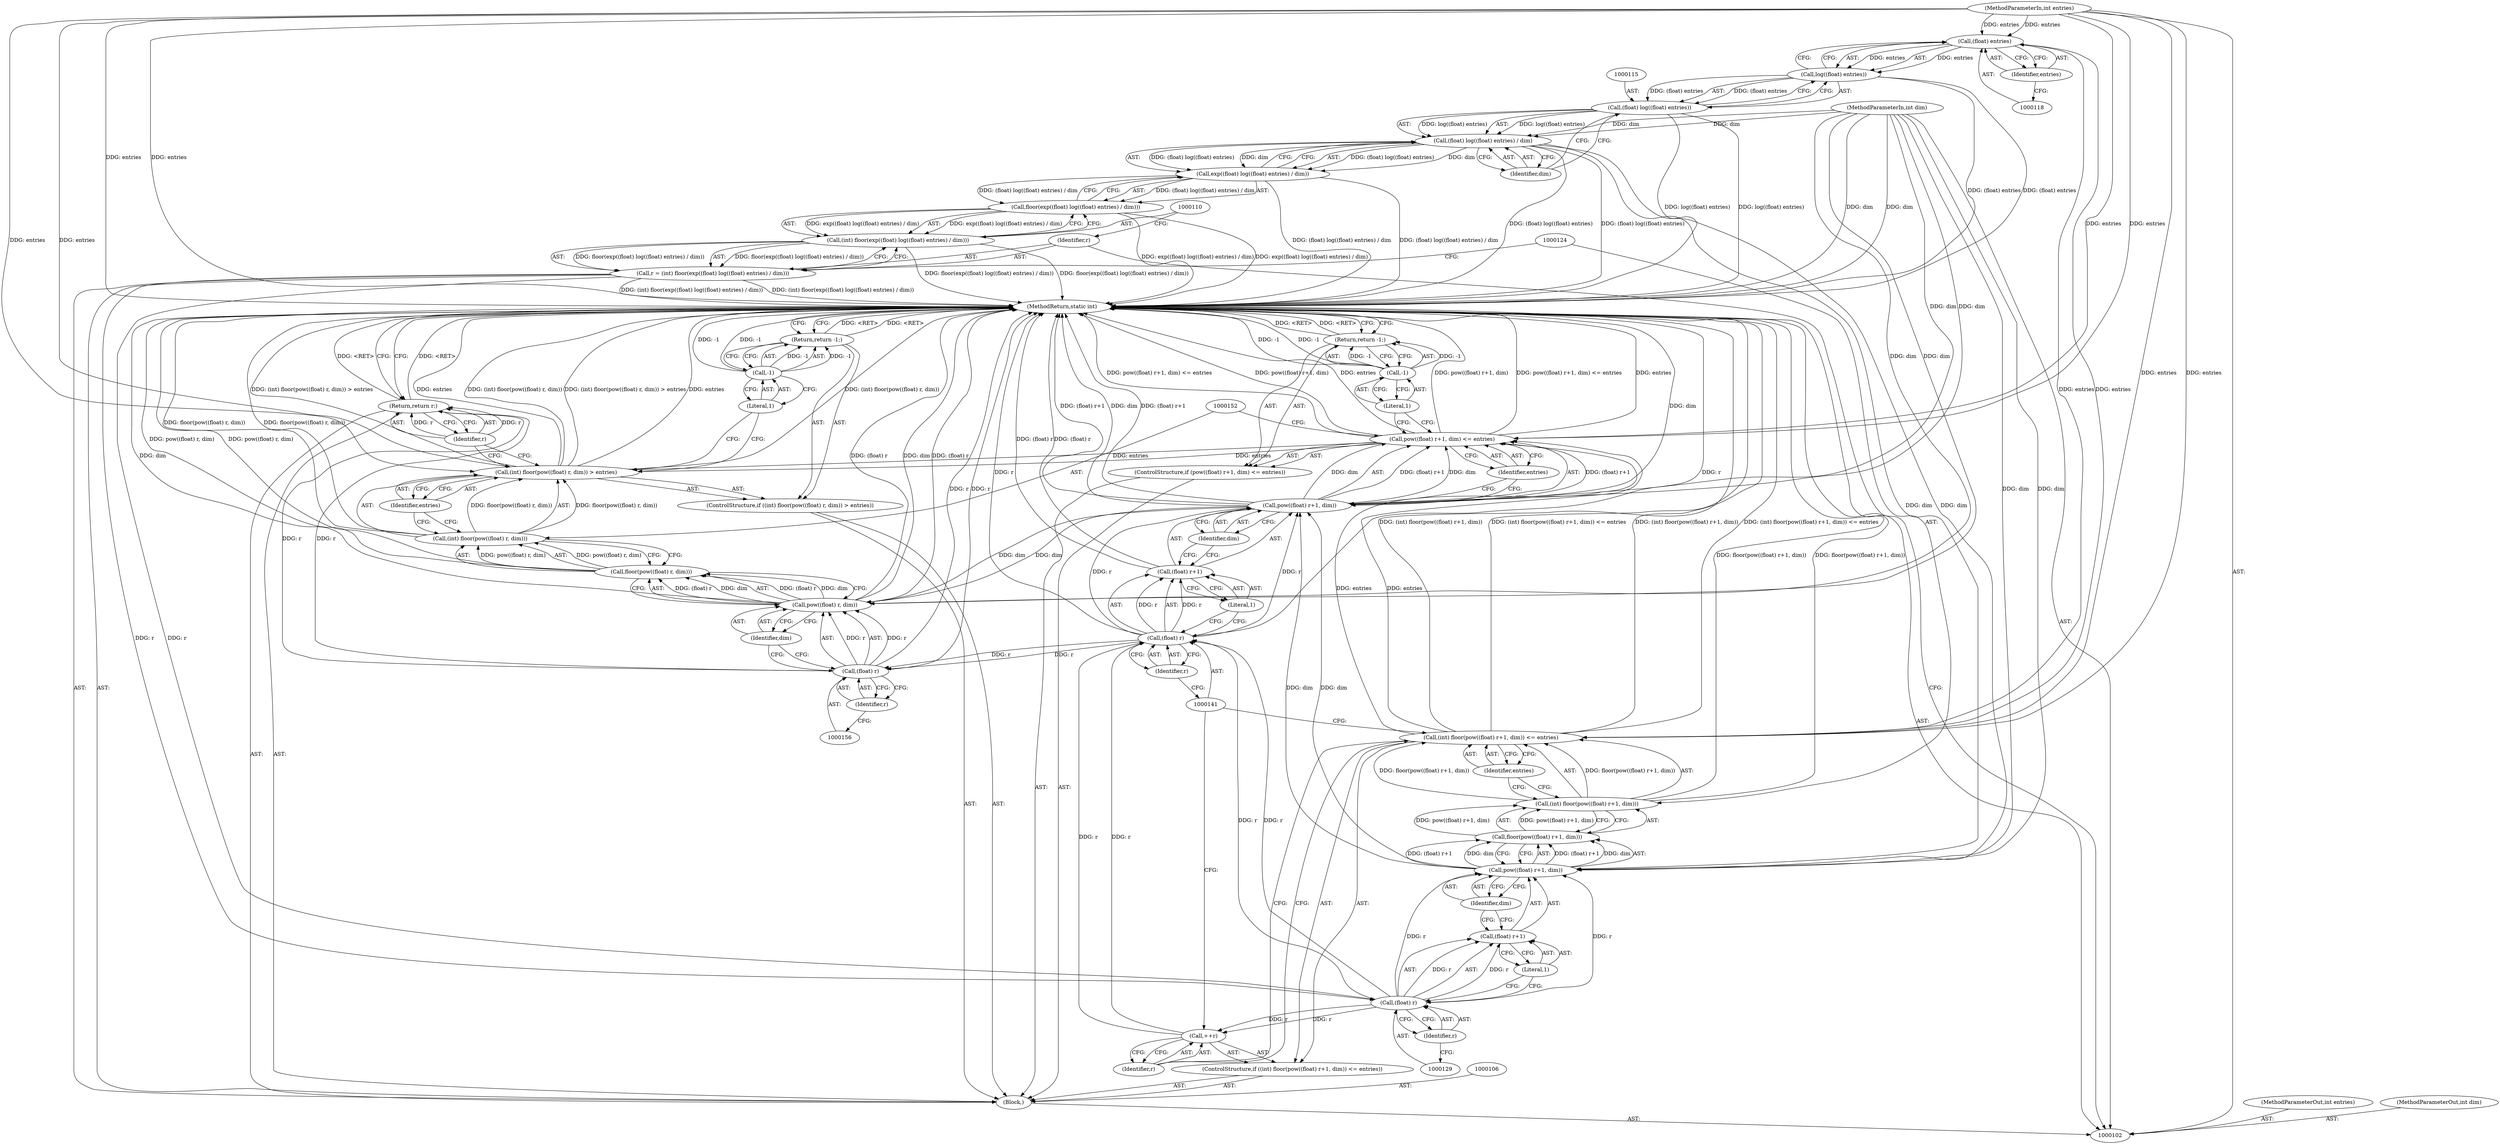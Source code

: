 digraph "0_stb_98fdfc6df88b1e34a736d5e126e6c8139c8de1a6_1" {
"1000165" [label="(MethodReturn,static int)"];
"1000103" [label="(MethodParameterIn,int entries)"];
"1000225" [label="(MethodParameterOut,int entries)"];
"1000104" [label="(MethodParameterIn,int dim)"];
"1000226" [label="(MethodParameterOut,int dim)"];
"1000164" [label="(Identifier,r)"];
"1000163" [label="(Return,return r;)"];
"1000105" [label="(Block,)"];
"1000109" [label="(Call,(int) floor(exp((float) log((float) entries) / dim)))"];
"1000111" [label="(Call,floor(exp((float) log((float) entries) / dim)))"];
"1000112" [label="(Call,exp((float) log((float) entries) / dim))"];
"1000113" [label="(Call,(float) log((float) entries) / dim)"];
"1000114" [label="(Call,(float) log((float) entries))"];
"1000116" [label="(Call,log((float) entries))"];
"1000117" [label="(Call,(float) entries)"];
"1000119" [label="(Identifier,entries)"];
"1000120" [label="(Identifier,dim)"];
"1000107" [label="(Call,r = (int) floor(exp((float) log((float) entries) / dim)))"];
"1000108" [label="(Identifier,r)"];
"1000125" [label="(Call,floor(pow((float) r+1, dim)))"];
"1000126" [label="(Call,pow((float) r+1, dim))"];
"1000127" [label="(Call,(float) r+1)"];
"1000128" [label="(Call,(float) r)"];
"1000130" [label="(Identifier,r)"];
"1000131" [label="(Literal,1)"];
"1000132" [label="(Identifier,dim)"];
"1000121" [label="(ControlStructure,if ((int) floor(pow((float) r+1, dim)) <= entries))"];
"1000133" [label="(Identifier,entries)"];
"1000122" [label="(Call,(int) floor(pow((float) r+1, dim)) <= entries)"];
"1000123" [label="(Call,(int) floor(pow((float) r+1, dim)))"];
"1000134" [label="(Call,++r)"];
"1000135" [label="(Identifier,r)"];
"1000139" [label="(Call,(float) r+1)"];
"1000140" [label="(Call,(float) r)"];
"1000142" [label="(Identifier,r)"];
"1000143" [label="(Literal,1)"];
"1000144" [label="(Identifier,dim)"];
"1000136" [label="(ControlStructure,if (pow((float) r+1, dim) <= entries))"];
"1000145" [label="(Identifier,entries)"];
"1000137" [label="(Call,pow((float) r+1, dim) <= entries)"];
"1000138" [label="(Call,pow((float) r+1, dim))"];
"1000147" [label="(Call,-1)"];
"1000148" [label="(Literal,1)"];
"1000146" [label="(Return,return -1;)"];
"1000153" [label="(Call,floor(pow((float) r, dim)))"];
"1000154" [label="(Call,pow((float) r, dim))"];
"1000155" [label="(Call,(float) r)"];
"1000149" [label="(ControlStructure,if ((int) floor(pow((float) r, dim)) > entries))"];
"1000157" [label="(Identifier,r)"];
"1000158" [label="(Identifier,dim)"];
"1000159" [label="(Identifier,entries)"];
"1000150" [label="(Call,(int) floor(pow((float) r, dim)) > entries)"];
"1000151" [label="(Call,(int) floor(pow((float) r, dim)))"];
"1000161" [label="(Call,-1)"];
"1000162" [label="(Literal,1)"];
"1000160" [label="(Return,return -1;)"];
"1000165" -> "1000102"  [label="AST: "];
"1000165" -> "1000146"  [label="CFG: "];
"1000165" -> "1000160"  [label="CFG: "];
"1000165" -> "1000163"  [label="CFG: "];
"1000140" -> "1000165"  [label="DDG: r"];
"1000123" -> "1000165"  [label="DDG: floor(pow((float) r+1, dim))"];
"1000155" -> "1000165"  [label="DDG: r"];
"1000104" -> "1000165"  [label="DDG: dim"];
"1000113" -> "1000165"  [label="DDG: (float) log((float) entries)"];
"1000139" -> "1000165"  [label="DDG: (float) r"];
"1000151" -> "1000165"  [label="DDG: floor(pow((float) r, dim))"];
"1000111" -> "1000165"  [label="DDG: exp((float) log((float) entries) / dim)"];
"1000153" -> "1000165"  [label="DDG: pow((float) r, dim)"];
"1000112" -> "1000165"  [label="DDG: (float) log((float) entries) / dim"];
"1000150" -> "1000165"  [label="DDG: (int) floor(pow((float) r, dim)) > entries"];
"1000150" -> "1000165"  [label="DDG: entries"];
"1000150" -> "1000165"  [label="DDG: (int) floor(pow((float) r, dim))"];
"1000137" -> "1000165"  [label="DDG: pow((float) r+1, dim)"];
"1000137" -> "1000165"  [label="DDG: entries"];
"1000137" -> "1000165"  [label="DDG: pow((float) r+1, dim) <= entries"];
"1000116" -> "1000165"  [label="DDG: (float) entries"];
"1000122" -> "1000165"  [label="DDG: (int) floor(pow((float) r+1, dim))"];
"1000122" -> "1000165"  [label="DDG: (int) floor(pow((float) r+1, dim)) <= entries"];
"1000138" -> "1000165"  [label="DDG: (float) r+1"];
"1000138" -> "1000165"  [label="DDG: dim"];
"1000154" -> "1000165"  [label="DDG: (float) r"];
"1000154" -> "1000165"  [label="DDG: dim"];
"1000103" -> "1000165"  [label="DDG: entries"];
"1000147" -> "1000165"  [label="DDG: -1"];
"1000114" -> "1000165"  [label="DDG: log((float) entries)"];
"1000109" -> "1000165"  [label="DDG: floor(exp((float) log((float) entries) / dim))"];
"1000161" -> "1000165"  [label="DDG: -1"];
"1000107" -> "1000165"  [label="DDG: (int) floor(exp((float) log((float) entries) / dim))"];
"1000146" -> "1000165"  [label="DDG: <RET>"];
"1000163" -> "1000165"  [label="DDG: <RET>"];
"1000160" -> "1000165"  [label="DDG: <RET>"];
"1000103" -> "1000102"  [label="AST: "];
"1000103" -> "1000165"  [label="DDG: entries"];
"1000103" -> "1000117"  [label="DDG: entries"];
"1000103" -> "1000122"  [label="DDG: entries"];
"1000103" -> "1000137"  [label="DDG: entries"];
"1000103" -> "1000150"  [label="DDG: entries"];
"1000225" -> "1000102"  [label="AST: "];
"1000104" -> "1000102"  [label="AST: "];
"1000104" -> "1000165"  [label="DDG: dim"];
"1000104" -> "1000113"  [label="DDG: dim"];
"1000104" -> "1000126"  [label="DDG: dim"];
"1000104" -> "1000138"  [label="DDG: dim"];
"1000104" -> "1000154"  [label="DDG: dim"];
"1000226" -> "1000102"  [label="AST: "];
"1000164" -> "1000163"  [label="AST: "];
"1000164" -> "1000150"  [label="CFG: "];
"1000163" -> "1000164"  [label="CFG: "];
"1000164" -> "1000163"  [label="DDG: r"];
"1000163" -> "1000105"  [label="AST: "];
"1000163" -> "1000164"  [label="CFG: "];
"1000164" -> "1000163"  [label="AST: "];
"1000165" -> "1000163"  [label="CFG: "];
"1000163" -> "1000165"  [label="DDG: <RET>"];
"1000164" -> "1000163"  [label="DDG: r"];
"1000155" -> "1000163"  [label="DDG: r"];
"1000105" -> "1000102"  [label="AST: "];
"1000106" -> "1000105"  [label="AST: "];
"1000107" -> "1000105"  [label="AST: "];
"1000121" -> "1000105"  [label="AST: "];
"1000136" -> "1000105"  [label="AST: "];
"1000149" -> "1000105"  [label="AST: "];
"1000163" -> "1000105"  [label="AST: "];
"1000109" -> "1000107"  [label="AST: "];
"1000109" -> "1000111"  [label="CFG: "];
"1000110" -> "1000109"  [label="AST: "];
"1000111" -> "1000109"  [label="AST: "];
"1000107" -> "1000109"  [label="CFG: "];
"1000109" -> "1000165"  [label="DDG: floor(exp((float) log((float) entries) / dim))"];
"1000109" -> "1000107"  [label="DDG: floor(exp((float) log((float) entries) / dim))"];
"1000111" -> "1000109"  [label="DDG: exp((float) log((float) entries) / dim)"];
"1000111" -> "1000109"  [label="AST: "];
"1000111" -> "1000112"  [label="CFG: "];
"1000112" -> "1000111"  [label="AST: "];
"1000109" -> "1000111"  [label="CFG: "];
"1000111" -> "1000165"  [label="DDG: exp((float) log((float) entries) / dim)"];
"1000111" -> "1000109"  [label="DDG: exp((float) log((float) entries) / dim)"];
"1000112" -> "1000111"  [label="DDG: (float) log((float) entries) / dim"];
"1000112" -> "1000111"  [label="AST: "];
"1000112" -> "1000113"  [label="CFG: "];
"1000113" -> "1000112"  [label="AST: "];
"1000111" -> "1000112"  [label="CFG: "];
"1000112" -> "1000165"  [label="DDG: (float) log((float) entries) / dim"];
"1000112" -> "1000111"  [label="DDG: (float) log((float) entries) / dim"];
"1000113" -> "1000112"  [label="DDG: (float) log((float) entries)"];
"1000113" -> "1000112"  [label="DDG: dim"];
"1000113" -> "1000112"  [label="AST: "];
"1000113" -> "1000120"  [label="CFG: "];
"1000114" -> "1000113"  [label="AST: "];
"1000120" -> "1000113"  [label="AST: "];
"1000112" -> "1000113"  [label="CFG: "];
"1000113" -> "1000165"  [label="DDG: (float) log((float) entries)"];
"1000113" -> "1000112"  [label="DDG: (float) log((float) entries)"];
"1000113" -> "1000112"  [label="DDG: dim"];
"1000114" -> "1000113"  [label="DDG: log((float) entries)"];
"1000104" -> "1000113"  [label="DDG: dim"];
"1000113" -> "1000126"  [label="DDG: dim"];
"1000114" -> "1000113"  [label="AST: "];
"1000114" -> "1000116"  [label="CFG: "];
"1000115" -> "1000114"  [label="AST: "];
"1000116" -> "1000114"  [label="AST: "];
"1000120" -> "1000114"  [label="CFG: "];
"1000114" -> "1000165"  [label="DDG: log((float) entries)"];
"1000114" -> "1000113"  [label="DDG: log((float) entries)"];
"1000116" -> "1000114"  [label="DDG: (float) entries"];
"1000116" -> "1000114"  [label="AST: "];
"1000116" -> "1000117"  [label="CFG: "];
"1000117" -> "1000116"  [label="AST: "];
"1000114" -> "1000116"  [label="CFG: "];
"1000116" -> "1000165"  [label="DDG: (float) entries"];
"1000116" -> "1000114"  [label="DDG: (float) entries"];
"1000117" -> "1000116"  [label="DDG: entries"];
"1000117" -> "1000116"  [label="AST: "];
"1000117" -> "1000119"  [label="CFG: "];
"1000118" -> "1000117"  [label="AST: "];
"1000119" -> "1000117"  [label="AST: "];
"1000116" -> "1000117"  [label="CFG: "];
"1000117" -> "1000116"  [label="DDG: entries"];
"1000103" -> "1000117"  [label="DDG: entries"];
"1000117" -> "1000122"  [label="DDG: entries"];
"1000119" -> "1000117"  [label="AST: "];
"1000119" -> "1000118"  [label="CFG: "];
"1000117" -> "1000119"  [label="CFG: "];
"1000120" -> "1000113"  [label="AST: "];
"1000120" -> "1000114"  [label="CFG: "];
"1000113" -> "1000120"  [label="CFG: "];
"1000107" -> "1000105"  [label="AST: "];
"1000107" -> "1000109"  [label="CFG: "];
"1000108" -> "1000107"  [label="AST: "];
"1000109" -> "1000107"  [label="AST: "];
"1000124" -> "1000107"  [label="CFG: "];
"1000107" -> "1000165"  [label="DDG: (int) floor(exp((float) log((float) entries) / dim))"];
"1000109" -> "1000107"  [label="DDG: floor(exp((float) log((float) entries) / dim))"];
"1000107" -> "1000128"  [label="DDG: r"];
"1000108" -> "1000107"  [label="AST: "];
"1000108" -> "1000102"  [label="CFG: "];
"1000110" -> "1000108"  [label="CFG: "];
"1000125" -> "1000123"  [label="AST: "];
"1000125" -> "1000126"  [label="CFG: "];
"1000126" -> "1000125"  [label="AST: "];
"1000123" -> "1000125"  [label="CFG: "];
"1000125" -> "1000123"  [label="DDG: pow((float) r+1, dim)"];
"1000126" -> "1000125"  [label="DDG: (float) r+1"];
"1000126" -> "1000125"  [label="DDG: dim"];
"1000126" -> "1000125"  [label="AST: "];
"1000126" -> "1000132"  [label="CFG: "];
"1000127" -> "1000126"  [label="AST: "];
"1000132" -> "1000126"  [label="AST: "];
"1000125" -> "1000126"  [label="CFG: "];
"1000126" -> "1000125"  [label="DDG: (float) r+1"];
"1000126" -> "1000125"  [label="DDG: dim"];
"1000128" -> "1000126"  [label="DDG: r"];
"1000113" -> "1000126"  [label="DDG: dim"];
"1000104" -> "1000126"  [label="DDG: dim"];
"1000126" -> "1000138"  [label="DDG: dim"];
"1000127" -> "1000126"  [label="AST: "];
"1000127" -> "1000131"  [label="CFG: "];
"1000128" -> "1000127"  [label="AST: "];
"1000131" -> "1000127"  [label="AST: "];
"1000132" -> "1000127"  [label="CFG: "];
"1000128" -> "1000127"  [label="DDG: r"];
"1000128" -> "1000127"  [label="AST: "];
"1000128" -> "1000130"  [label="CFG: "];
"1000129" -> "1000128"  [label="AST: "];
"1000130" -> "1000128"  [label="AST: "];
"1000131" -> "1000128"  [label="CFG: "];
"1000128" -> "1000126"  [label="DDG: r"];
"1000128" -> "1000127"  [label="DDG: r"];
"1000107" -> "1000128"  [label="DDG: r"];
"1000128" -> "1000134"  [label="DDG: r"];
"1000128" -> "1000140"  [label="DDG: r"];
"1000130" -> "1000128"  [label="AST: "];
"1000130" -> "1000129"  [label="CFG: "];
"1000128" -> "1000130"  [label="CFG: "];
"1000131" -> "1000127"  [label="AST: "];
"1000131" -> "1000128"  [label="CFG: "];
"1000127" -> "1000131"  [label="CFG: "];
"1000132" -> "1000126"  [label="AST: "];
"1000132" -> "1000127"  [label="CFG: "];
"1000126" -> "1000132"  [label="CFG: "];
"1000121" -> "1000105"  [label="AST: "];
"1000122" -> "1000121"  [label="AST: "];
"1000134" -> "1000121"  [label="AST: "];
"1000133" -> "1000122"  [label="AST: "];
"1000133" -> "1000123"  [label="CFG: "];
"1000122" -> "1000133"  [label="CFG: "];
"1000122" -> "1000121"  [label="AST: "];
"1000122" -> "1000133"  [label="CFG: "];
"1000123" -> "1000122"  [label="AST: "];
"1000133" -> "1000122"  [label="AST: "];
"1000135" -> "1000122"  [label="CFG: "];
"1000141" -> "1000122"  [label="CFG: "];
"1000122" -> "1000165"  [label="DDG: (int) floor(pow((float) r+1, dim))"];
"1000122" -> "1000165"  [label="DDG: (int) floor(pow((float) r+1, dim)) <= entries"];
"1000123" -> "1000122"  [label="DDG: floor(pow((float) r+1, dim))"];
"1000117" -> "1000122"  [label="DDG: entries"];
"1000103" -> "1000122"  [label="DDG: entries"];
"1000122" -> "1000137"  [label="DDG: entries"];
"1000123" -> "1000122"  [label="AST: "];
"1000123" -> "1000125"  [label="CFG: "];
"1000124" -> "1000123"  [label="AST: "];
"1000125" -> "1000123"  [label="AST: "];
"1000133" -> "1000123"  [label="CFG: "];
"1000123" -> "1000165"  [label="DDG: floor(pow((float) r+1, dim))"];
"1000123" -> "1000122"  [label="DDG: floor(pow((float) r+1, dim))"];
"1000125" -> "1000123"  [label="DDG: pow((float) r+1, dim)"];
"1000134" -> "1000121"  [label="AST: "];
"1000134" -> "1000135"  [label="CFG: "];
"1000135" -> "1000134"  [label="AST: "];
"1000141" -> "1000134"  [label="CFG: "];
"1000128" -> "1000134"  [label="DDG: r"];
"1000134" -> "1000140"  [label="DDG: r"];
"1000135" -> "1000134"  [label="AST: "];
"1000135" -> "1000122"  [label="CFG: "];
"1000134" -> "1000135"  [label="CFG: "];
"1000139" -> "1000138"  [label="AST: "];
"1000139" -> "1000143"  [label="CFG: "];
"1000140" -> "1000139"  [label="AST: "];
"1000143" -> "1000139"  [label="AST: "];
"1000144" -> "1000139"  [label="CFG: "];
"1000139" -> "1000165"  [label="DDG: (float) r"];
"1000140" -> "1000139"  [label="DDG: r"];
"1000140" -> "1000139"  [label="AST: "];
"1000140" -> "1000142"  [label="CFG: "];
"1000141" -> "1000140"  [label="AST: "];
"1000142" -> "1000140"  [label="AST: "];
"1000143" -> "1000140"  [label="CFG: "];
"1000140" -> "1000165"  [label="DDG: r"];
"1000140" -> "1000138"  [label="DDG: r"];
"1000140" -> "1000139"  [label="DDG: r"];
"1000128" -> "1000140"  [label="DDG: r"];
"1000134" -> "1000140"  [label="DDG: r"];
"1000140" -> "1000155"  [label="DDG: r"];
"1000142" -> "1000140"  [label="AST: "];
"1000142" -> "1000141"  [label="CFG: "];
"1000140" -> "1000142"  [label="CFG: "];
"1000143" -> "1000139"  [label="AST: "];
"1000143" -> "1000140"  [label="CFG: "];
"1000139" -> "1000143"  [label="CFG: "];
"1000144" -> "1000138"  [label="AST: "];
"1000144" -> "1000139"  [label="CFG: "];
"1000138" -> "1000144"  [label="CFG: "];
"1000136" -> "1000105"  [label="AST: "];
"1000137" -> "1000136"  [label="AST: "];
"1000146" -> "1000136"  [label="AST: "];
"1000145" -> "1000137"  [label="AST: "];
"1000145" -> "1000138"  [label="CFG: "];
"1000137" -> "1000145"  [label="CFG: "];
"1000137" -> "1000136"  [label="AST: "];
"1000137" -> "1000145"  [label="CFG: "];
"1000138" -> "1000137"  [label="AST: "];
"1000145" -> "1000137"  [label="AST: "];
"1000148" -> "1000137"  [label="CFG: "];
"1000152" -> "1000137"  [label="CFG: "];
"1000137" -> "1000165"  [label="DDG: pow((float) r+1, dim)"];
"1000137" -> "1000165"  [label="DDG: entries"];
"1000137" -> "1000165"  [label="DDG: pow((float) r+1, dim) <= entries"];
"1000138" -> "1000137"  [label="DDG: (float) r+1"];
"1000138" -> "1000137"  [label="DDG: dim"];
"1000122" -> "1000137"  [label="DDG: entries"];
"1000103" -> "1000137"  [label="DDG: entries"];
"1000137" -> "1000150"  [label="DDG: entries"];
"1000138" -> "1000137"  [label="AST: "];
"1000138" -> "1000144"  [label="CFG: "];
"1000139" -> "1000138"  [label="AST: "];
"1000144" -> "1000138"  [label="AST: "];
"1000145" -> "1000138"  [label="CFG: "];
"1000138" -> "1000165"  [label="DDG: (float) r+1"];
"1000138" -> "1000165"  [label="DDG: dim"];
"1000138" -> "1000137"  [label="DDG: (float) r+1"];
"1000138" -> "1000137"  [label="DDG: dim"];
"1000140" -> "1000138"  [label="DDG: r"];
"1000126" -> "1000138"  [label="DDG: dim"];
"1000104" -> "1000138"  [label="DDG: dim"];
"1000138" -> "1000154"  [label="DDG: dim"];
"1000147" -> "1000146"  [label="AST: "];
"1000147" -> "1000148"  [label="CFG: "];
"1000148" -> "1000147"  [label="AST: "];
"1000146" -> "1000147"  [label="CFG: "];
"1000147" -> "1000165"  [label="DDG: -1"];
"1000147" -> "1000146"  [label="DDG: -1"];
"1000148" -> "1000147"  [label="AST: "];
"1000148" -> "1000137"  [label="CFG: "];
"1000147" -> "1000148"  [label="CFG: "];
"1000146" -> "1000136"  [label="AST: "];
"1000146" -> "1000147"  [label="CFG: "];
"1000147" -> "1000146"  [label="AST: "];
"1000165" -> "1000146"  [label="CFG: "];
"1000146" -> "1000165"  [label="DDG: <RET>"];
"1000147" -> "1000146"  [label="DDG: -1"];
"1000153" -> "1000151"  [label="AST: "];
"1000153" -> "1000154"  [label="CFG: "];
"1000154" -> "1000153"  [label="AST: "];
"1000151" -> "1000153"  [label="CFG: "];
"1000153" -> "1000165"  [label="DDG: pow((float) r, dim)"];
"1000153" -> "1000151"  [label="DDG: pow((float) r, dim)"];
"1000154" -> "1000153"  [label="DDG: (float) r"];
"1000154" -> "1000153"  [label="DDG: dim"];
"1000154" -> "1000153"  [label="AST: "];
"1000154" -> "1000158"  [label="CFG: "];
"1000155" -> "1000154"  [label="AST: "];
"1000158" -> "1000154"  [label="AST: "];
"1000153" -> "1000154"  [label="CFG: "];
"1000154" -> "1000165"  [label="DDG: (float) r"];
"1000154" -> "1000165"  [label="DDG: dim"];
"1000154" -> "1000153"  [label="DDG: (float) r"];
"1000154" -> "1000153"  [label="DDG: dim"];
"1000155" -> "1000154"  [label="DDG: r"];
"1000138" -> "1000154"  [label="DDG: dim"];
"1000104" -> "1000154"  [label="DDG: dim"];
"1000155" -> "1000154"  [label="AST: "];
"1000155" -> "1000157"  [label="CFG: "];
"1000156" -> "1000155"  [label="AST: "];
"1000157" -> "1000155"  [label="AST: "];
"1000158" -> "1000155"  [label="CFG: "];
"1000155" -> "1000165"  [label="DDG: r"];
"1000155" -> "1000154"  [label="DDG: r"];
"1000140" -> "1000155"  [label="DDG: r"];
"1000155" -> "1000163"  [label="DDG: r"];
"1000149" -> "1000105"  [label="AST: "];
"1000150" -> "1000149"  [label="AST: "];
"1000160" -> "1000149"  [label="AST: "];
"1000157" -> "1000155"  [label="AST: "];
"1000157" -> "1000156"  [label="CFG: "];
"1000155" -> "1000157"  [label="CFG: "];
"1000158" -> "1000154"  [label="AST: "];
"1000158" -> "1000155"  [label="CFG: "];
"1000154" -> "1000158"  [label="CFG: "];
"1000159" -> "1000150"  [label="AST: "];
"1000159" -> "1000151"  [label="CFG: "];
"1000150" -> "1000159"  [label="CFG: "];
"1000150" -> "1000149"  [label="AST: "];
"1000150" -> "1000159"  [label="CFG: "];
"1000151" -> "1000150"  [label="AST: "];
"1000159" -> "1000150"  [label="AST: "];
"1000162" -> "1000150"  [label="CFG: "];
"1000164" -> "1000150"  [label="CFG: "];
"1000150" -> "1000165"  [label="DDG: (int) floor(pow((float) r, dim)) > entries"];
"1000150" -> "1000165"  [label="DDG: entries"];
"1000150" -> "1000165"  [label="DDG: (int) floor(pow((float) r, dim))"];
"1000151" -> "1000150"  [label="DDG: floor(pow((float) r, dim))"];
"1000137" -> "1000150"  [label="DDG: entries"];
"1000103" -> "1000150"  [label="DDG: entries"];
"1000151" -> "1000150"  [label="AST: "];
"1000151" -> "1000153"  [label="CFG: "];
"1000152" -> "1000151"  [label="AST: "];
"1000153" -> "1000151"  [label="AST: "];
"1000159" -> "1000151"  [label="CFG: "];
"1000151" -> "1000165"  [label="DDG: floor(pow((float) r, dim))"];
"1000151" -> "1000150"  [label="DDG: floor(pow((float) r, dim))"];
"1000153" -> "1000151"  [label="DDG: pow((float) r, dim)"];
"1000161" -> "1000160"  [label="AST: "];
"1000161" -> "1000162"  [label="CFG: "];
"1000162" -> "1000161"  [label="AST: "];
"1000160" -> "1000161"  [label="CFG: "];
"1000161" -> "1000165"  [label="DDG: -1"];
"1000161" -> "1000160"  [label="DDG: -1"];
"1000162" -> "1000161"  [label="AST: "];
"1000162" -> "1000150"  [label="CFG: "];
"1000161" -> "1000162"  [label="CFG: "];
"1000160" -> "1000149"  [label="AST: "];
"1000160" -> "1000161"  [label="CFG: "];
"1000161" -> "1000160"  [label="AST: "];
"1000165" -> "1000160"  [label="CFG: "];
"1000160" -> "1000165"  [label="DDG: <RET>"];
"1000161" -> "1000160"  [label="DDG: -1"];
}
